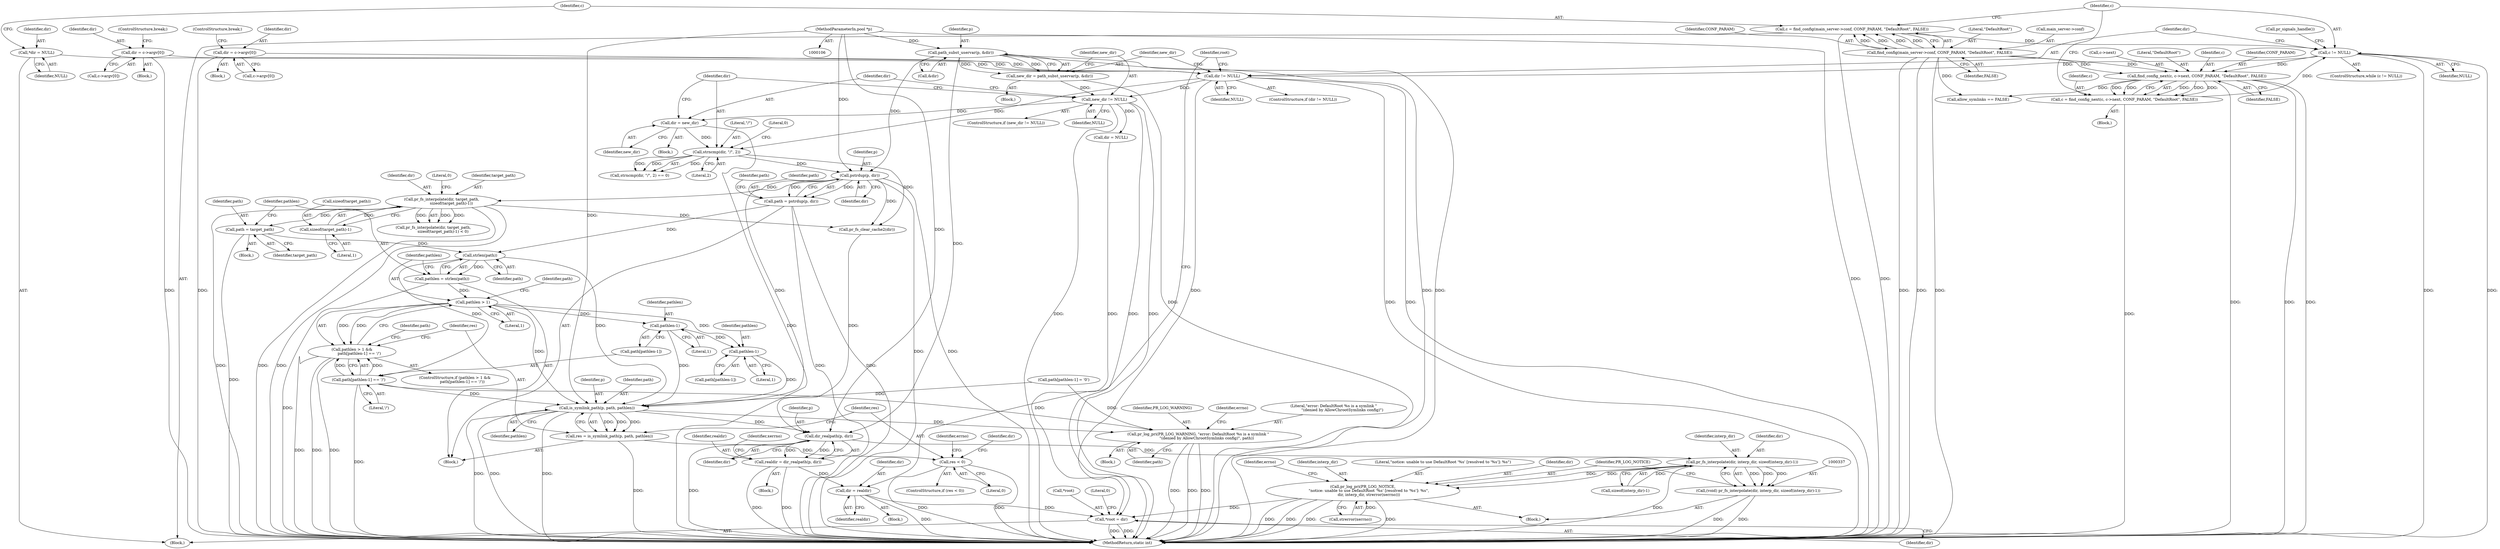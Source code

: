 digraph "0_proftpd_349addc3be4fcdad9bd4ec01ad1ccd916c898ed8@API" {
"1000263" [label="(Call,strlen(path))"];
"1000258" [label="(Call,path = target_path)"];
"1000246" [label="(Call,pr_fs_interpolate(dir, target_path,\n                sizeof(target_path)-1))"];
"1000229" [label="(Call,pstrdup(p, dir))"];
"1000189" [label="(Call,path_subst_uservar(p, &dir))"];
"1000107" [label="(MethodParameterIn,pool *p)"];
"1000203" [label="(Call,strncmp(dir, \"/\", 2))"];
"1000198" [label="(Call,dir = new_dir)"];
"1000194" [label="(Call,new_dir != NULL)"];
"1000187" [label="(Call,new_dir = path_subst_uservar(p, &dir))"];
"1000182" [label="(Call,dir != NULL)"];
"1000116" [label="(Call,*dir = NULL)"];
"1000163" [label="(Call,dir = c->argv[0])"];
"1000142" [label="(Call,dir = c->argv[0])"];
"1000130" [label="(Call,c != NULL)"];
"1000171" [label="(Call,c = find_config_next(c, c->next, CONF_PARAM, \"DefaultRoot\", FALSE))"];
"1000173" [label="(Call,find_config_next(c, c->next, CONF_PARAM, \"DefaultRoot\", FALSE))"];
"1000122" [label="(Call,find_config(main_server->conf, CONF_PARAM, \"DefaultRoot\", FALSE))"];
"1000120" [label="(Call,c = find_config(main_server->conf, CONF_PARAM, \"DefaultRoot\", FALSE))"];
"1000249" [label="(Call,sizeof(target_path)-1)"];
"1000227" [label="(Call,path = pstrdup(p, dir))"];
"1000261" [label="(Call,pathlen = strlen(path))"];
"1000267" [label="(Call,pathlen > 1)"];
"1000266" [label="(Call,pathlen > 1 &&\n            path[pathlen-1] == '/')"];
"1000273" [label="(Call,pathlen-1)"];
"1000281" [label="(Call,pathlen-1)"];
"1000287" [label="(Call,is_symlink_path(p, path, pathlen))"];
"1000285" [label="(Call,res = is_symlink_path(p, path, pathlen))"];
"1000292" [label="(Call,res < 0)"];
"1000301" [label="(Call,pr_log_pri(PR_LOG_WARNING, \"error: DefaultRoot %s is a symlink \"\n              \"(denied by AllowChrootSymlinks config)\", path))"];
"1000316" [label="(Call,dir_realpath(p, dir))"];
"1000314" [label="(Call,realdir = dir_realpath(p, dir))"];
"1000325" [label="(Call,dir = realdir)"];
"1000355" [label="(Call,*root = dir)"];
"1000338" [label="(Call,pr_fs_interpolate(dir, interp_dir, sizeof(interp_dir)-1))"];
"1000336" [label="(Call,(void) pr_fs_interpolate(dir, interp_dir, sizeof(interp_dir)-1))"];
"1000345" [label="(Call,pr_log_pri(PR_LOG_NOTICE,\n          \"notice: unable to use DefaultRoot '%s' [resolved to '%s']: %s\",\n          dir, interp_dir, strerror(xerrno)))"];
"1000270" [label="(Call,path[pathlen-1] == '/')"];
"1000227" [label="(Call,path = pstrdup(p, dir))"];
"1000204" [label="(Identifier,dir)"];
"1000133" [label="(Block,)"];
"1000283" [label="(Literal,1)"];
"1000275" [label="(Literal,1)"];
"1000279" [label="(Call,path[pathlen-1])"];
"1000134" [label="(Call,pr_signals_handle())"];
"1000118" [label="(Identifier,NULL)"];
"1000252" [label="(Literal,1)"];
"1000203" [label="(Call,strncmp(dir, \"/\", 2))"];
"1000264" [label="(Identifier,path)"];
"1000357" [label="(Identifier,root)"];
"1000187" [label="(Call,new_dir = path_subst_uservar(p, &dir))"];
"1000250" [label="(Call,sizeof(target_path))"];
"1000129" [label="(ControlStructure,while (c != NULL))"];
"1000272" [label="(Identifier,path)"];
"1000183" [label="(Identifier,dir)"];
"1000127" [label="(Literal,\"DefaultRoot\")"];
"1000302" [label="(Identifier,PR_LOG_WARNING)"];
"1000213" [label="(Block,)"];
"1000301" [label="(Call,pr_log_pri(PR_LOG_WARNING, \"error: DefaultRoot %s is a symlink \"\n              \"(denied by AllowChrootSymlinks config)\", path))"];
"1000260" [label="(Identifier,target_path)"];
"1000175" [label="(Call,c->next)"];
"1000298" [label="(Identifier,errno)"];
"1000180" [label="(Identifier,FALSE)"];
"1000312" [label="(Identifier,dir)"];
"1000132" [label="(Identifier,NULL)"];
"1000268" [label="(Identifier,pathlen)"];
"1000325" [label="(Call,dir = realdir)"];
"1000188" [label="(Identifier,new_dir)"];
"1000355" [label="(Call,*root = dir)"];
"1000172" [label="(Identifier,c)"];
"1000246" [label="(Call,pr_fs_interpolate(dir, target_path,\n                sizeof(target_path)-1))"];
"1000179" [label="(Literal,\"DefaultRoot\")"];
"1000181" [label="(ControlStructure,if (dir != NULL))"];
"1000316" [label="(Call,dir_realpath(p, dir))"];
"1000270" [label="(Call,path[pathlen-1] == '/')"];
"1000131" [label="(Identifier,c)"];
"1000185" [label="(Block,)"];
"1000339" [label="(Identifier,dir)"];
"1000199" [label="(Identifier,dir)"];
"1000165" [label="(Call,c->argv[0])"];
"1000209" [label="(Call,dir = NULL)"];
"1000361" [label="(MethodReturn,static int)"];
"1000258" [label="(Call,path = target_path)"];
"1000116" [label="(Call,*dir = NULL)"];
"1000173" [label="(Call,find_config_next(c, c->next, CONF_PARAM, \"DefaultRoot\", FALSE))"];
"1000194" [label="(Call,new_dir != NULL)"];
"1000336" [label="(Call,(void) pr_fs_interpolate(dir, interp_dir, sizeof(interp_dir)-1))"];
"1000265" [label="(ControlStructure,if (pathlen > 1 &&\n            path[pathlen-1] == '/'))"];
"1000329" [label="(Block,)"];
"1000324" [label="(Block,)"];
"1000123" [label="(Call,main_server->conf)"];
"1000286" [label="(Identifier,res)"];
"1000253" [label="(Literal,0)"];
"1000230" [label="(Identifier,p)"];
"1000191" [label="(Call,&dir)"];
"1000261" [label="(Call,pathlen = strlen(path))"];
"1000198" [label="(Call,dir = new_dir)"];
"1000120" [label="(Call,c = find_config(main_server->conf, CONF_PARAM, \"DefaultRoot\", FALSE))"];
"1000162" [label="(Block,)"];
"1000327" [label="(Identifier,realdir)"];
"1000341" [label="(Call,sizeof(interp_dir)-1)"];
"1000144" [label="(Call,c->argv[0])"];
"1000229" [label="(Call,pstrdup(p, dir))"];
"1000345" [label="(Call,pr_log_pri(PR_LOG_NOTICE,\n          \"notice: unable to use DefaultRoot '%s' [resolved to '%s']: %s\",\n          dir, interp_dir, strerror(xerrno)))"];
"1000259" [label="(Identifier,path)"];
"1000117" [label="(Identifier,dir)"];
"1000189" [label="(Call,path_subst_uservar(p, &dir))"];
"1000107" [label="(MethodParameterIn,pool *p)"];
"1000235" [label="(Identifier,path)"];
"1000306" [label="(Identifier,errno)"];
"1000245" [label="(Call,pr_fs_interpolate(dir, target_path,\n                sizeof(target_path)-1) < 0)"];
"1000326" [label="(Identifier,dir)"];
"1000282" [label="(Identifier,pathlen)"];
"1000228" [label="(Identifier,path)"];
"1000300" [label="(Block,)"];
"1000287" [label="(Call,is_symlink_path(p, path, pathlen))"];
"1000303" [label="(Literal,\"error: DefaultRoot %s is a symlink \"\n              \"(denied by AllowChrootSymlinks config)\")"];
"1000350" [label="(Call,strerror(xerrno))"];
"1000263" [label="(Call,strlen(path))"];
"1000143" [label="(Identifier,dir)"];
"1000190" [label="(Identifier,p)"];
"1000267" [label="(Call,pathlen > 1)"];
"1000285" [label="(Call,res = is_symlink_path(p, path, pathlen))"];
"1000291" [label="(ControlStructure,if (res < 0))"];
"1000141" [label="(Block,)"];
"1000200" [label="(Identifier,new_dir)"];
"1000184" [label="(Identifier,NULL)"];
"1000195" [label="(Identifier,new_dir)"];
"1000314" [label="(Call,realdir = dir_realpath(p, dir))"];
"1000142" [label="(Call,dir = c->argv[0])"];
"1000292" [label="(Call,res < 0)"];
"1000110" [label="(Block,)"];
"1000269" [label="(Literal,1)"];
"1000266" [label="(Call,pathlen > 1 &&\n            path[pathlen-1] == '/')"];
"1000315" [label="(Identifier,realdir)"];
"1000197" [label="(Block,)"];
"1000126" [label="(Identifier,CONF_PARAM)"];
"1000248" [label="(Identifier,target_path)"];
"1000318" [label="(Identifier,dir)"];
"1000170" [label="(ControlStructure,break;)"];
"1000121" [label="(Identifier,c)"];
"1000290" [label="(Identifier,pathlen)"];
"1000346" [label="(Identifier,PR_LOG_NOTICE)"];
"1000196" [label="(Identifier,NULL)"];
"1000271" [label="(Call,path[pathlen-1])"];
"1000163" [label="(Call,dir = c->argv[0])"];
"1000149" [label="(ControlStructure,break;)"];
"1000349" [label="(Identifier,interp_dir)"];
"1000293" [label="(Identifier,res)"];
"1000223" [label="(Block,)"];
"1000304" [label="(Identifier,path)"];
"1000122" [label="(Call,find_config(main_server->conf, CONF_PARAM, \"DefaultRoot\", FALSE))"];
"1000193" [label="(ControlStructure,if (new_dir != NULL))"];
"1000207" [label="(Literal,0)"];
"1000276" [label="(Literal,'/')"];
"1000262" [label="(Identifier,pathlen)"];
"1000320" [label="(Identifier,xerrno)"];
"1000347" [label="(Literal,\"notice: unable to use DefaultRoot '%s' [resolved to '%s']: %s\")"];
"1000294" [label="(Literal,0)"];
"1000288" [label="(Identifier,p)"];
"1000338" [label="(Call,pr_fs_interpolate(dir, interp_dir, sizeof(interp_dir)-1))"];
"1000289" [label="(Identifier,path)"];
"1000280" [label="(Identifier,path)"];
"1000128" [label="(Identifier,FALSE)"];
"1000348" [label="(Identifier,dir)"];
"1000220" [label="(Call,allow_symlinks == FALSE)"];
"1000247" [label="(Identifier,dir)"];
"1000182" [label="(Call,dir != NULL)"];
"1000164" [label="(Identifier,dir)"];
"1000174" [label="(Identifier,c)"];
"1000171" [label="(Call,c = find_config_next(c, c->next, CONF_PARAM, \"DefaultRoot\", FALSE))"];
"1000311" [label="(Call,pr_fs_clear_cache2(dir))"];
"1000178" [label="(Identifier,CONF_PARAM)"];
"1000130" [label="(Call,c != NULL)"];
"1000281" [label="(Call,pathlen-1)"];
"1000205" [label="(Literal,\"/\")"];
"1000249" [label="(Call,sizeof(target_path)-1)"];
"1000273" [label="(Call,pathlen-1)"];
"1000358" [label="(Identifier,dir)"];
"1000356" [label="(Call,*root)"];
"1000231" [label="(Identifier,dir)"];
"1000206" [label="(Literal,2)"];
"1000243" [label="(Block,)"];
"1000340" [label="(Identifier,interp_dir)"];
"1000317" [label="(Identifier,p)"];
"1000360" [label="(Literal,0)"];
"1000278" [label="(Call,path[pathlen-1] = '\0')"];
"1000353" [label="(Identifier,errno)"];
"1000202" [label="(Call,strncmp(dir, \"/\", 2) == 0)"];
"1000274" [label="(Identifier,pathlen)"];
"1000263" -> "1000261"  [label="AST: "];
"1000263" -> "1000264"  [label="CFG: "];
"1000264" -> "1000263"  [label="AST: "];
"1000261" -> "1000263"  [label="CFG: "];
"1000263" -> "1000261"  [label="DDG: "];
"1000258" -> "1000263"  [label="DDG: "];
"1000227" -> "1000263"  [label="DDG: "];
"1000263" -> "1000270"  [label="DDG: "];
"1000263" -> "1000287"  [label="DDG: "];
"1000258" -> "1000243"  [label="AST: "];
"1000258" -> "1000260"  [label="CFG: "];
"1000259" -> "1000258"  [label="AST: "];
"1000260" -> "1000258"  [label="AST: "];
"1000262" -> "1000258"  [label="CFG: "];
"1000258" -> "1000361"  [label="DDG: "];
"1000246" -> "1000258"  [label="DDG: "];
"1000246" -> "1000245"  [label="AST: "];
"1000246" -> "1000249"  [label="CFG: "];
"1000247" -> "1000246"  [label="AST: "];
"1000248" -> "1000246"  [label="AST: "];
"1000249" -> "1000246"  [label="AST: "];
"1000253" -> "1000246"  [label="CFG: "];
"1000246" -> "1000361"  [label="DDG: "];
"1000246" -> "1000361"  [label="DDG: "];
"1000246" -> "1000361"  [label="DDG: "];
"1000246" -> "1000245"  [label="DDG: "];
"1000246" -> "1000245"  [label="DDG: "];
"1000246" -> "1000245"  [label="DDG: "];
"1000229" -> "1000246"  [label="DDG: "];
"1000249" -> "1000246"  [label="DDG: "];
"1000246" -> "1000311"  [label="DDG: "];
"1000229" -> "1000227"  [label="AST: "];
"1000229" -> "1000231"  [label="CFG: "];
"1000230" -> "1000229"  [label="AST: "];
"1000231" -> "1000229"  [label="AST: "];
"1000227" -> "1000229"  [label="CFG: "];
"1000229" -> "1000361"  [label="DDG: "];
"1000229" -> "1000361"  [label="DDG: "];
"1000229" -> "1000227"  [label="DDG: "];
"1000229" -> "1000227"  [label="DDG: "];
"1000189" -> "1000229"  [label="DDG: "];
"1000107" -> "1000229"  [label="DDG: "];
"1000203" -> "1000229"  [label="DDG: "];
"1000229" -> "1000287"  [label="DDG: "];
"1000229" -> "1000311"  [label="DDG: "];
"1000189" -> "1000187"  [label="AST: "];
"1000189" -> "1000191"  [label="CFG: "];
"1000190" -> "1000189"  [label="AST: "];
"1000191" -> "1000189"  [label="AST: "];
"1000187" -> "1000189"  [label="CFG: "];
"1000189" -> "1000361"  [label="DDG: "];
"1000189" -> "1000361"  [label="DDG: "];
"1000189" -> "1000187"  [label="DDG: "];
"1000189" -> "1000187"  [label="DDG: "];
"1000107" -> "1000189"  [label="DDG: "];
"1000189" -> "1000316"  [label="DDG: "];
"1000107" -> "1000106"  [label="AST: "];
"1000107" -> "1000361"  [label="DDG: "];
"1000107" -> "1000287"  [label="DDG: "];
"1000107" -> "1000316"  [label="DDG: "];
"1000203" -> "1000202"  [label="AST: "];
"1000203" -> "1000206"  [label="CFG: "];
"1000204" -> "1000203"  [label="AST: "];
"1000205" -> "1000203"  [label="AST: "];
"1000206" -> "1000203"  [label="AST: "];
"1000207" -> "1000203"  [label="CFG: "];
"1000203" -> "1000202"  [label="DDG: "];
"1000203" -> "1000202"  [label="DDG: "];
"1000203" -> "1000202"  [label="DDG: "];
"1000198" -> "1000203"  [label="DDG: "];
"1000182" -> "1000203"  [label="DDG: "];
"1000203" -> "1000311"  [label="DDG: "];
"1000198" -> "1000197"  [label="AST: "];
"1000198" -> "1000200"  [label="CFG: "];
"1000199" -> "1000198"  [label="AST: "];
"1000200" -> "1000198"  [label="AST: "];
"1000204" -> "1000198"  [label="CFG: "];
"1000198" -> "1000361"  [label="DDG: "];
"1000194" -> "1000198"  [label="DDG: "];
"1000194" -> "1000193"  [label="AST: "];
"1000194" -> "1000196"  [label="CFG: "];
"1000195" -> "1000194"  [label="AST: "];
"1000196" -> "1000194"  [label="AST: "];
"1000199" -> "1000194"  [label="CFG: "];
"1000204" -> "1000194"  [label="CFG: "];
"1000194" -> "1000361"  [label="DDG: "];
"1000194" -> "1000361"  [label="DDG: "];
"1000194" -> "1000361"  [label="DDG: "];
"1000187" -> "1000194"  [label="DDG: "];
"1000182" -> "1000194"  [label="DDG: "];
"1000194" -> "1000209"  [label="DDG: "];
"1000187" -> "1000185"  [label="AST: "];
"1000188" -> "1000187"  [label="AST: "];
"1000195" -> "1000187"  [label="CFG: "];
"1000187" -> "1000361"  [label="DDG: "];
"1000182" -> "1000181"  [label="AST: "];
"1000182" -> "1000184"  [label="CFG: "];
"1000183" -> "1000182"  [label="AST: "];
"1000184" -> "1000182"  [label="AST: "];
"1000188" -> "1000182"  [label="CFG: "];
"1000357" -> "1000182"  [label="CFG: "];
"1000182" -> "1000361"  [label="DDG: "];
"1000182" -> "1000361"  [label="DDG: "];
"1000116" -> "1000182"  [label="DDG: "];
"1000163" -> "1000182"  [label="DDG: "];
"1000142" -> "1000182"  [label="DDG: "];
"1000130" -> "1000182"  [label="DDG: "];
"1000182" -> "1000355"  [label="DDG: "];
"1000116" -> "1000110"  [label="AST: "];
"1000116" -> "1000118"  [label="CFG: "];
"1000117" -> "1000116"  [label="AST: "];
"1000118" -> "1000116"  [label="AST: "];
"1000121" -> "1000116"  [label="CFG: "];
"1000163" -> "1000162"  [label="AST: "];
"1000163" -> "1000165"  [label="CFG: "];
"1000164" -> "1000163"  [label="AST: "];
"1000165" -> "1000163"  [label="AST: "];
"1000170" -> "1000163"  [label="CFG: "];
"1000163" -> "1000361"  [label="DDG: "];
"1000142" -> "1000141"  [label="AST: "];
"1000142" -> "1000144"  [label="CFG: "];
"1000143" -> "1000142"  [label="AST: "];
"1000144" -> "1000142"  [label="AST: "];
"1000149" -> "1000142"  [label="CFG: "];
"1000142" -> "1000361"  [label="DDG: "];
"1000130" -> "1000129"  [label="AST: "];
"1000130" -> "1000132"  [label="CFG: "];
"1000131" -> "1000130"  [label="AST: "];
"1000132" -> "1000130"  [label="AST: "];
"1000134" -> "1000130"  [label="CFG: "];
"1000183" -> "1000130"  [label="CFG: "];
"1000130" -> "1000361"  [label="DDG: "];
"1000130" -> "1000361"  [label="DDG: "];
"1000171" -> "1000130"  [label="DDG: "];
"1000120" -> "1000130"  [label="DDG: "];
"1000130" -> "1000173"  [label="DDG: "];
"1000171" -> "1000133"  [label="AST: "];
"1000171" -> "1000173"  [label="CFG: "];
"1000172" -> "1000171"  [label="AST: "];
"1000173" -> "1000171"  [label="AST: "];
"1000131" -> "1000171"  [label="CFG: "];
"1000171" -> "1000361"  [label="DDG: "];
"1000173" -> "1000171"  [label="DDG: "];
"1000173" -> "1000171"  [label="DDG: "];
"1000173" -> "1000171"  [label="DDG: "];
"1000173" -> "1000171"  [label="DDG: "];
"1000173" -> "1000171"  [label="DDG: "];
"1000173" -> "1000180"  [label="CFG: "];
"1000174" -> "1000173"  [label="AST: "];
"1000175" -> "1000173"  [label="AST: "];
"1000178" -> "1000173"  [label="AST: "];
"1000179" -> "1000173"  [label="AST: "];
"1000180" -> "1000173"  [label="AST: "];
"1000173" -> "1000361"  [label="DDG: "];
"1000173" -> "1000361"  [label="DDG: "];
"1000173" -> "1000361"  [label="DDG: "];
"1000122" -> "1000173"  [label="DDG: "];
"1000122" -> "1000173"  [label="DDG: "];
"1000173" -> "1000220"  [label="DDG: "];
"1000122" -> "1000120"  [label="AST: "];
"1000122" -> "1000128"  [label="CFG: "];
"1000123" -> "1000122"  [label="AST: "];
"1000126" -> "1000122"  [label="AST: "];
"1000127" -> "1000122"  [label="AST: "];
"1000128" -> "1000122"  [label="AST: "];
"1000120" -> "1000122"  [label="CFG: "];
"1000122" -> "1000361"  [label="DDG: "];
"1000122" -> "1000361"  [label="DDG: "];
"1000122" -> "1000361"  [label="DDG: "];
"1000122" -> "1000120"  [label="DDG: "];
"1000122" -> "1000120"  [label="DDG: "];
"1000122" -> "1000120"  [label="DDG: "];
"1000122" -> "1000120"  [label="DDG: "];
"1000122" -> "1000220"  [label="DDG: "];
"1000120" -> "1000110"  [label="AST: "];
"1000121" -> "1000120"  [label="AST: "];
"1000131" -> "1000120"  [label="CFG: "];
"1000120" -> "1000361"  [label="DDG: "];
"1000249" -> "1000252"  [label="CFG: "];
"1000250" -> "1000249"  [label="AST: "];
"1000252" -> "1000249"  [label="AST: "];
"1000227" -> "1000223"  [label="AST: "];
"1000228" -> "1000227"  [label="AST: "];
"1000235" -> "1000227"  [label="CFG: "];
"1000227" -> "1000361"  [label="DDG: "];
"1000227" -> "1000361"  [label="DDG: "];
"1000261" -> "1000223"  [label="AST: "];
"1000262" -> "1000261"  [label="AST: "];
"1000268" -> "1000261"  [label="CFG: "];
"1000261" -> "1000361"  [label="DDG: "];
"1000261" -> "1000267"  [label="DDG: "];
"1000267" -> "1000266"  [label="AST: "];
"1000267" -> "1000269"  [label="CFG: "];
"1000268" -> "1000267"  [label="AST: "];
"1000269" -> "1000267"  [label="AST: "];
"1000272" -> "1000267"  [label="CFG: "];
"1000266" -> "1000267"  [label="CFG: "];
"1000267" -> "1000266"  [label="DDG: "];
"1000267" -> "1000266"  [label="DDG: "];
"1000267" -> "1000273"  [label="DDG: "];
"1000267" -> "1000281"  [label="DDG: "];
"1000267" -> "1000287"  [label="DDG: "];
"1000266" -> "1000265"  [label="AST: "];
"1000266" -> "1000270"  [label="CFG: "];
"1000270" -> "1000266"  [label="AST: "];
"1000280" -> "1000266"  [label="CFG: "];
"1000286" -> "1000266"  [label="CFG: "];
"1000266" -> "1000361"  [label="DDG: "];
"1000266" -> "1000361"  [label="DDG: "];
"1000266" -> "1000361"  [label="DDG: "];
"1000270" -> "1000266"  [label="DDG: "];
"1000270" -> "1000266"  [label="DDG: "];
"1000273" -> "1000271"  [label="AST: "];
"1000273" -> "1000275"  [label="CFG: "];
"1000274" -> "1000273"  [label="AST: "];
"1000275" -> "1000273"  [label="AST: "];
"1000271" -> "1000273"  [label="CFG: "];
"1000273" -> "1000281"  [label="DDG: "];
"1000273" -> "1000287"  [label="DDG: "];
"1000281" -> "1000279"  [label="AST: "];
"1000281" -> "1000283"  [label="CFG: "];
"1000282" -> "1000281"  [label="AST: "];
"1000283" -> "1000281"  [label="AST: "];
"1000279" -> "1000281"  [label="CFG: "];
"1000281" -> "1000287"  [label="DDG: "];
"1000287" -> "1000285"  [label="AST: "];
"1000287" -> "1000290"  [label="CFG: "];
"1000288" -> "1000287"  [label="AST: "];
"1000289" -> "1000287"  [label="AST: "];
"1000290" -> "1000287"  [label="AST: "];
"1000285" -> "1000287"  [label="CFG: "];
"1000287" -> "1000361"  [label="DDG: "];
"1000287" -> "1000361"  [label="DDG: "];
"1000287" -> "1000361"  [label="DDG: "];
"1000287" -> "1000285"  [label="DDG: "];
"1000287" -> "1000285"  [label="DDG: "];
"1000287" -> "1000285"  [label="DDG: "];
"1000270" -> "1000287"  [label="DDG: "];
"1000278" -> "1000287"  [label="DDG: "];
"1000287" -> "1000301"  [label="DDG: "];
"1000287" -> "1000316"  [label="DDG: "];
"1000285" -> "1000223"  [label="AST: "];
"1000286" -> "1000285"  [label="AST: "];
"1000293" -> "1000285"  [label="CFG: "];
"1000285" -> "1000361"  [label="DDG: "];
"1000285" -> "1000292"  [label="DDG: "];
"1000292" -> "1000291"  [label="AST: "];
"1000292" -> "1000294"  [label="CFG: "];
"1000293" -> "1000292"  [label="AST: "];
"1000294" -> "1000292"  [label="AST: "];
"1000298" -> "1000292"  [label="CFG: "];
"1000312" -> "1000292"  [label="CFG: "];
"1000292" -> "1000361"  [label="DDG: "];
"1000292" -> "1000361"  [label="DDG: "];
"1000301" -> "1000300"  [label="AST: "];
"1000301" -> "1000304"  [label="CFG: "];
"1000302" -> "1000301"  [label="AST: "];
"1000303" -> "1000301"  [label="AST: "];
"1000304" -> "1000301"  [label="AST: "];
"1000306" -> "1000301"  [label="CFG: "];
"1000301" -> "1000361"  [label="DDG: "];
"1000301" -> "1000361"  [label="DDG: "];
"1000301" -> "1000361"  [label="DDG: "];
"1000270" -> "1000301"  [label="DDG: "];
"1000278" -> "1000301"  [label="DDG: "];
"1000316" -> "1000314"  [label="AST: "];
"1000316" -> "1000318"  [label="CFG: "];
"1000317" -> "1000316"  [label="AST: "];
"1000318" -> "1000316"  [label="AST: "];
"1000314" -> "1000316"  [label="CFG: "];
"1000316" -> "1000361"  [label="DDG: "];
"1000316" -> "1000314"  [label="DDG: "];
"1000316" -> "1000314"  [label="DDG: "];
"1000311" -> "1000316"  [label="DDG: "];
"1000316" -> "1000338"  [label="DDG: "];
"1000314" -> "1000213"  [label="AST: "];
"1000315" -> "1000314"  [label="AST: "];
"1000320" -> "1000314"  [label="CFG: "];
"1000314" -> "1000361"  [label="DDG: "];
"1000314" -> "1000361"  [label="DDG: "];
"1000314" -> "1000325"  [label="DDG: "];
"1000325" -> "1000324"  [label="AST: "];
"1000325" -> "1000327"  [label="CFG: "];
"1000326" -> "1000325"  [label="AST: "];
"1000327" -> "1000325"  [label="AST: "];
"1000357" -> "1000325"  [label="CFG: "];
"1000325" -> "1000361"  [label="DDG: "];
"1000325" -> "1000355"  [label="DDG: "];
"1000355" -> "1000110"  [label="AST: "];
"1000355" -> "1000358"  [label="CFG: "];
"1000356" -> "1000355"  [label="AST: "];
"1000358" -> "1000355"  [label="AST: "];
"1000360" -> "1000355"  [label="CFG: "];
"1000355" -> "1000361"  [label="DDG: "];
"1000355" -> "1000361"  [label="DDG: "];
"1000209" -> "1000355"  [label="DDG: "];
"1000345" -> "1000355"  [label="DDG: "];
"1000338" -> "1000336"  [label="AST: "];
"1000338" -> "1000341"  [label="CFG: "];
"1000339" -> "1000338"  [label="AST: "];
"1000340" -> "1000338"  [label="AST: "];
"1000341" -> "1000338"  [label="AST: "];
"1000336" -> "1000338"  [label="CFG: "];
"1000338" -> "1000361"  [label="DDG: "];
"1000338" -> "1000336"  [label="DDG: "];
"1000338" -> "1000336"  [label="DDG: "];
"1000338" -> "1000336"  [label="DDG: "];
"1000341" -> "1000338"  [label="DDG: "];
"1000338" -> "1000345"  [label="DDG: "];
"1000338" -> "1000345"  [label="DDG: "];
"1000336" -> "1000329"  [label="AST: "];
"1000337" -> "1000336"  [label="AST: "];
"1000346" -> "1000336"  [label="CFG: "];
"1000336" -> "1000361"  [label="DDG: "];
"1000336" -> "1000361"  [label="DDG: "];
"1000345" -> "1000329"  [label="AST: "];
"1000345" -> "1000350"  [label="CFG: "];
"1000346" -> "1000345"  [label="AST: "];
"1000347" -> "1000345"  [label="AST: "];
"1000348" -> "1000345"  [label="AST: "];
"1000349" -> "1000345"  [label="AST: "];
"1000350" -> "1000345"  [label="AST: "];
"1000353" -> "1000345"  [label="CFG: "];
"1000345" -> "1000361"  [label="DDG: "];
"1000345" -> "1000361"  [label="DDG: "];
"1000345" -> "1000361"  [label="DDG: "];
"1000345" -> "1000361"  [label="DDG: "];
"1000350" -> "1000345"  [label="DDG: "];
"1000270" -> "1000276"  [label="CFG: "];
"1000271" -> "1000270"  [label="AST: "];
"1000276" -> "1000270"  [label="AST: "];
"1000270" -> "1000361"  [label="DDG: "];
}
